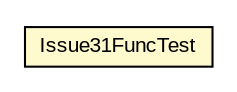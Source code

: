 #!/usr/local/bin/dot
#
# Class diagram 
# Generated by UMLGraph version 5.1 (http://www.umlgraph.org/)
#

digraph G {
	edge [fontname="arial",fontsize=10,labelfontname="arial",labelfontsize=10];
	node [fontname="arial",fontsize=10,shape=plaintext];
	nodesep=0.25;
	ranksep=0.5;
	// com.helger.jcodemodel.supplementary.issues.Issue31FuncTest
	c778 [label=<<table title="com.helger.jcodemodel.supplementary.issues.Issue31FuncTest" border="0" cellborder="1" cellspacing="0" cellpadding="2" port="p" bgcolor="lemonChiffon" href="./Issue31FuncTest.html">
		<tr><td><table border="0" cellspacing="0" cellpadding="1">
<tr><td align="center" balign="center"> Issue31FuncTest </td></tr>
		</table></td></tr>
		</table>>, fontname="arial", fontcolor="black", fontsize=10.0];
}


